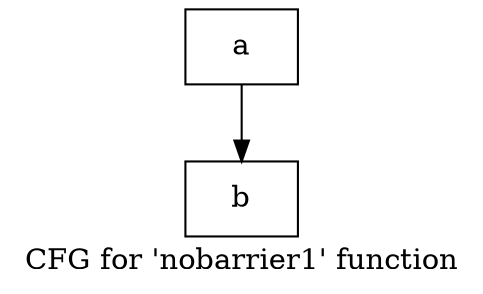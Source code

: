 digraph "CFG for 'nobarrier1' function" {
	label="CFG for 'nobarrier1' function";

	Node0x254a710 [shape=record,label="{a}"];
	Node0x254a710 -> Node0x2547fd0;
	Node0x2547fd0 [shape=record,label="{b}"];
}
